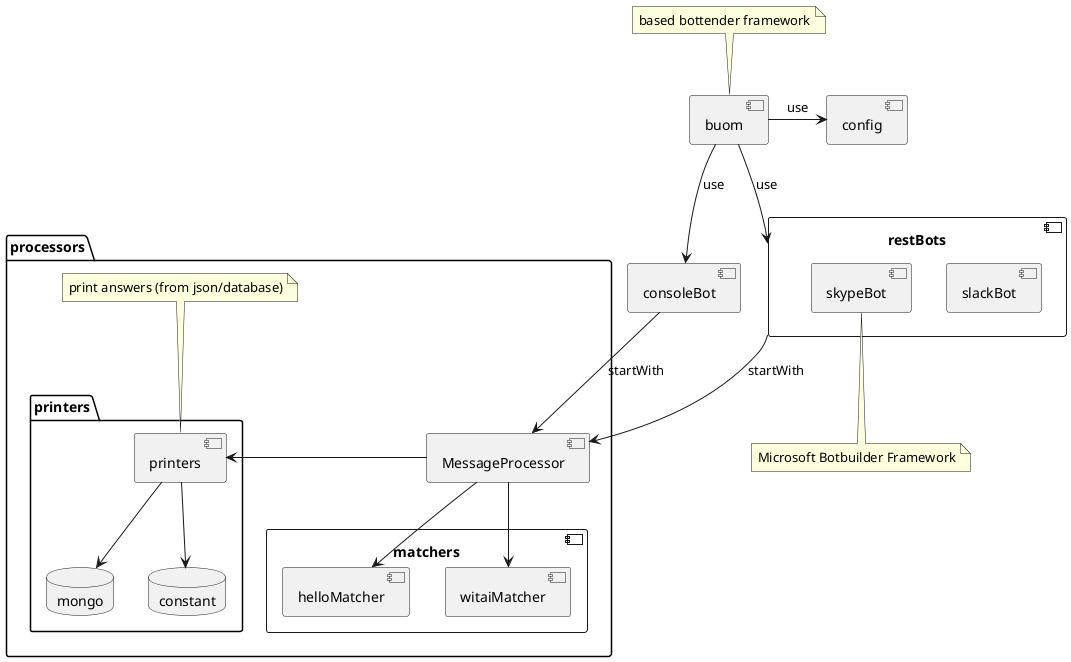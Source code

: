 @startuml buom arch design

component buom
component consoleBot

component restBots {
  component slackBot
  component skypeBot
}

[config]

package "processors" as po {
  component MessageProcessor as processor
  package "printers" as p {
    component printers
    database mongo
    database constant
  }

  note top of printers: print answers (from json/database)
  component matchers {
    component helloMatcher
    component witaiMatcher
  }
}

buom -> config: use
buom --> consoleBot: use
buom --> restBots: use

processor --> witaiMatcher
processor --> helloMatcher

processor -> printers

printers --> constant
printers --> mongo

consoleBot --> processor: startWith
restBots --> processor: startWith

note bottom of skypeBot: Microsoft Botbuilder Framework
note top of buom: based bottender framework
@enduml
